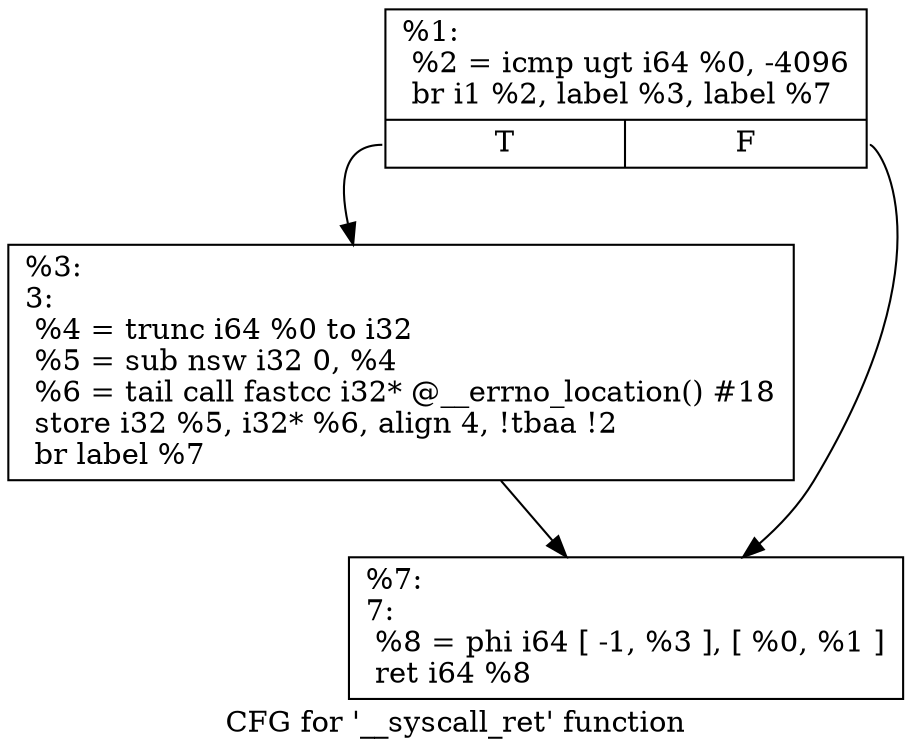 digraph "CFG for '__syscall_ret' function" {
	label="CFG for '__syscall_ret' function";

	Node0x1ffbae0 [shape=record,label="{%1:\l  %2 = icmp ugt i64 %0, -4096\l  br i1 %2, label %3, label %7\l|{<s0>T|<s1>F}}"];
	Node0x1ffbae0:s0 -> Node0x1ffbb60;
	Node0x1ffbae0:s1 -> Node0x1ffbbb0;
	Node0x1ffbb60 [shape=record,label="{%3:\l3:                                                \l  %4 = trunc i64 %0 to i32\l  %5 = sub nsw i32 0, %4\l  %6 = tail call fastcc i32* @__errno_location() #18\l  store i32 %5, i32* %6, align 4, !tbaa !2\l  br label %7\l}"];
	Node0x1ffbb60 -> Node0x1ffbbb0;
	Node0x1ffbbb0 [shape=record,label="{%7:\l7:                                                \l  %8 = phi i64 [ -1, %3 ], [ %0, %1 ]\l  ret i64 %8\l}"];
}

